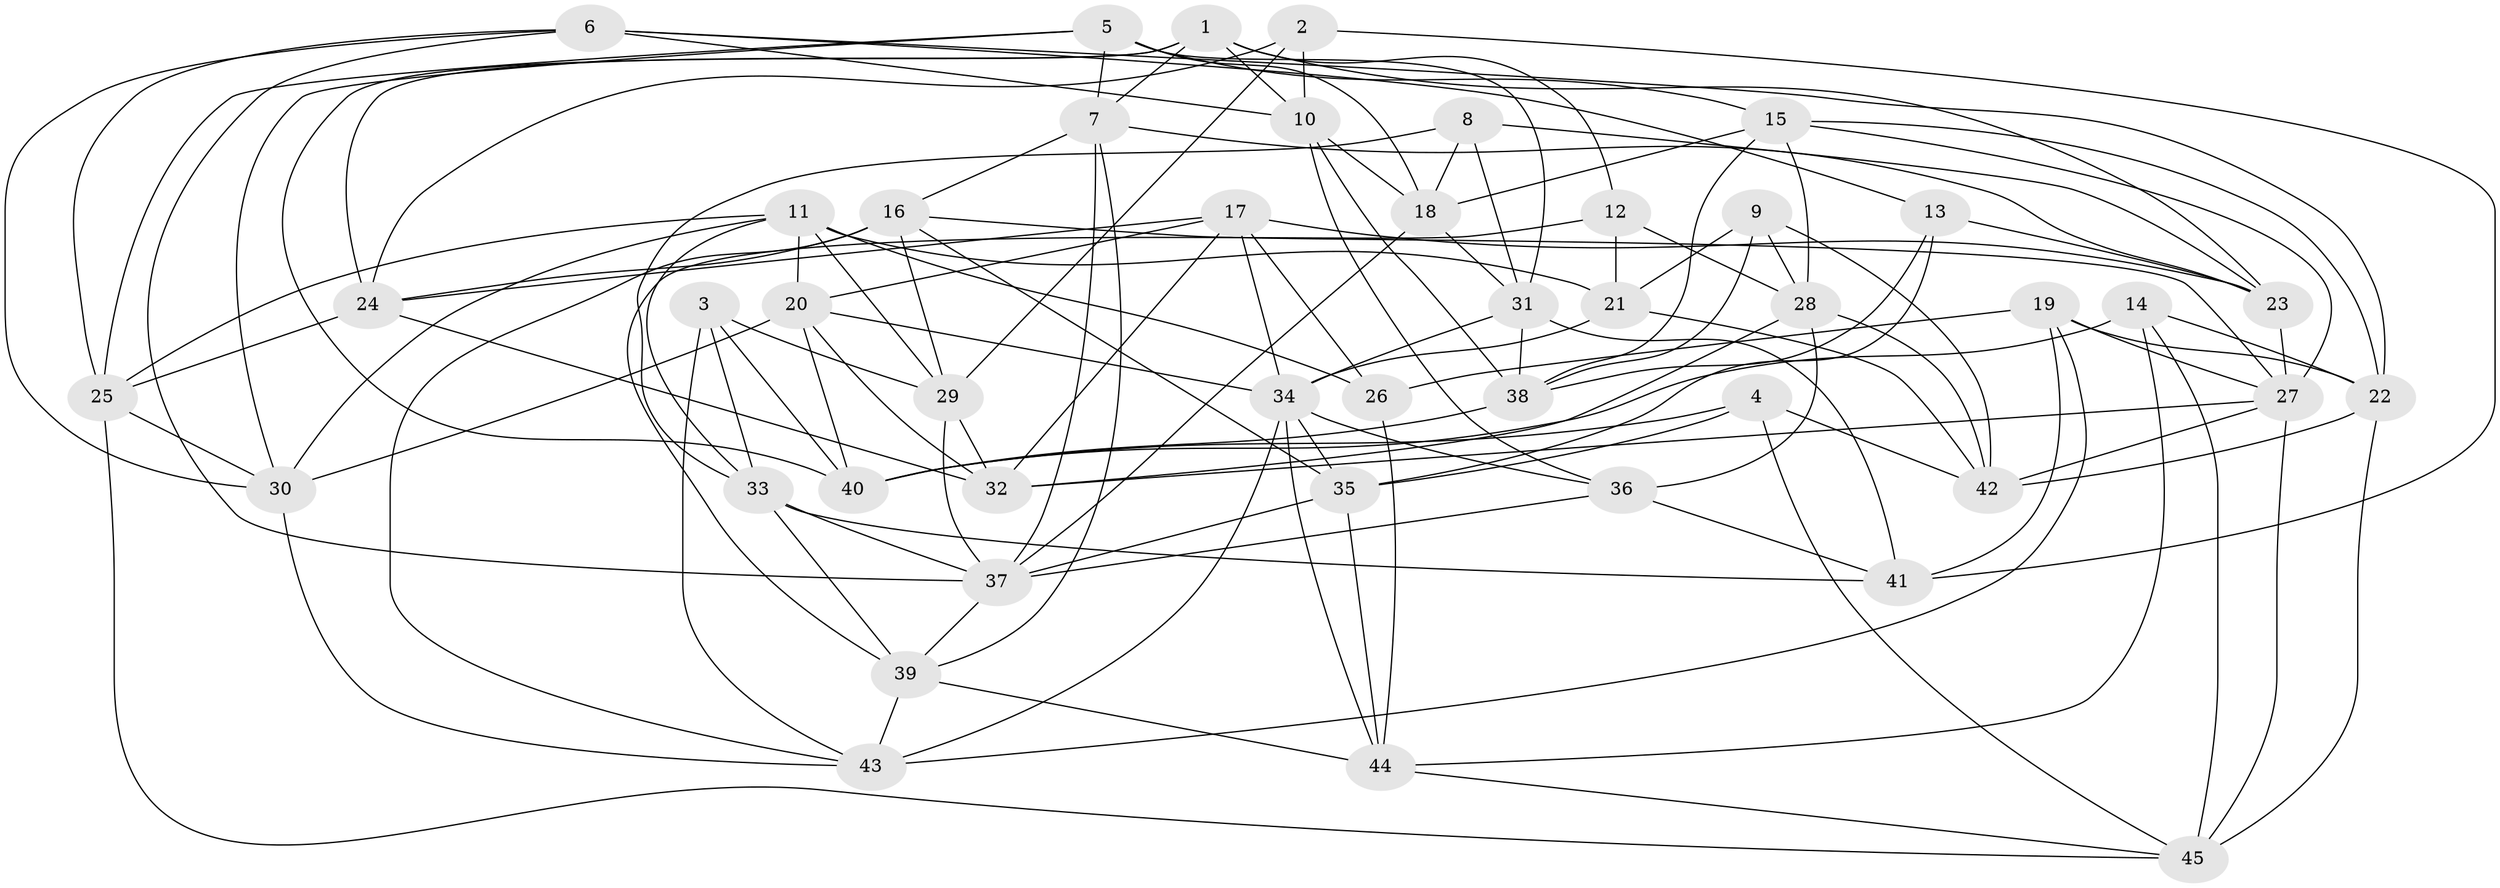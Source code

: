 // original degree distribution, {4: 1.0}
// Generated by graph-tools (version 1.1) at 2025/50/03/09/25 03:50:52]
// undirected, 45 vertices, 127 edges
graph export_dot {
graph [start="1"]
  node [color=gray90,style=filled];
  1;
  2;
  3;
  4;
  5;
  6;
  7;
  8;
  9;
  10;
  11;
  12;
  13;
  14;
  15;
  16;
  17;
  18;
  19;
  20;
  21;
  22;
  23;
  24;
  25;
  26;
  27;
  28;
  29;
  30;
  31;
  32;
  33;
  34;
  35;
  36;
  37;
  38;
  39;
  40;
  41;
  42;
  43;
  44;
  45;
  1 -- 7 [weight=1.0];
  1 -- 10 [weight=1.0];
  1 -- 12 [weight=1.0];
  1 -- 23 [weight=1.0];
  1 -- 24 [weight=1.0];
  1 -- 40 [weight=1.0];
  2 -- 10 [weight=1.0];
  2 -- 24 [weight=1.0];
  2 -- 29 [weight=1.0];
  2 -- 41 [weight=1.0];
  3 -- 29 [weight=1.0];
  3 -- 33 [weight=1.0];
  3 -- 40 [weight=1.0];
  3 -- 43 [weight=1.0];
  4 -- 35 [weight=1.0];
  4 -- 40 [weight=1.0];
  4 -- 42 [weight=1.0];
  4 -- 45 [weight=1.0];
  5 -- 7 [weight=1.0];
  5 -- 15 [weight=1.0];
  5 -- 18 [weight=1.0];
  5 -- 25 [weight=1.0];
  5 -- 30 [weight=1.0];
  5 -- 31 [weight=1.0];
  6 -- 10 [weight=1.0];
  6 -- 13 [weight=1.0];
  6 -- 22 [weight=1.0];
  6 -- 25 [weight=1.0];
  6 -- 30 [weight=1.0];
  6 -- 37 [weight=1.0];
  7 -- 16 [weight=1.0];
  7 -- 23 [weight=1.0];
  7 -- 37 [weight=1.0];
  7 -- 39 [weight=1.0];
  8 -- 18 [weight=1.0];
  8 -- 23 [weight=1.0];
  8 -- 31 [weight=1.0];
  8 -- 33 [weight=1.0];
  9 -- 21 [weight=1.0];
  9 -- 28 [weight=1.0];
  9 -- 38 [weight=1.0];
  9 -- 42 [weight=1.0];
  10 -- 18 [weight=1.0];
  10 -- 36 [weight=1.0];
  10 -- 38 [weight=1.0];
  11 -- 20 [weight=1.0];
  11 -- 21 [weight=2.0];
  11 -- 25 [weight=1.0];
  11 -- 26 [weight=1.0];
  11 -- 29 [weight=1.0];
  11 -- 30 [weight=1.0];
  11 -- 33 [weight=1.0];
  12 -- 21 [weight=1.0];
  12 -- 28 [weight=1.0];
  12 -- 39 [weight=1.0];
  13 -- 23 [weight=1.0];
  13 -- 35 [weight=1.0];
  13 -- 38 [weight=1.0];
  14 -- 22 [weight=1.0];
  14 -- 40 [weight=1.0];
  14 -- 44 [weight=1.0];
  14 -- 45 [weight=1.0];
  15 -- 18 [weight=1.0];
  15 -- 22 [weight=1.0];
  15 -- 27 [weight=1.0];
  15 -- 28 [weight=1.0];
  15 -- 38 [weight=1.0];
  16 -- 24 [weight=1.0];
  16 -- 27 [weight=1.0];
  16 -- 29 [weight=1.0];
  16 -- 35 [weight=1.0];
  16 -- 43 [weight=1.0];
  17 -- 20 [weight=1.0];
  17 -- 23 [weight=1.0];
  17 -- 24 [weight=1.0];
  17 -- 26 [weight=1.0];
  17 -- 32 [weight=1.0];
  17 -- 34 [weight=1.0];
  18 -- 31 [weight=1.0];
  18 -- 37 [weight=1.0];
  19 -- 22 [weight=1.0];
  19 -- 26 [weight=1.0];
  19 -- 27 [weight=2.0];
  19 -- 41 [weight=1.0];
  19 -- 43 [weight=1.0];
  20 -- 30 [weight=1.0];
  20 -- 32 [weight=1.0];
  20 -- 34 [weight=1.0];
  20 -- 40 [weight=1.0];
  21 -- 34 [weight=1.0];
  21 -- 42 [weight=1.0];
  22 -- 42 [weight=1.0];
  22 -- 45 [weight=1.0];
  23 -- 27 [weight=1.0];
  24 -- 25 [weight=1.0];
  24 -- 32 [weight=1.0];
  25 -- 30 [weight=1.0];
  25 -- 45 [weight=1.0];
  26 -- 44 [weight=1.0];
  27 -- 32 [weight=1.0];
  27 -- 42 [weight=1.0];
  27 -- 45 [weight=1.0];
  28 -- 32 [weight=1.0];
  28 -- 36 [weight=1.0];
  28 -- 42 [weight=1.0];
  29 -- 32 [weight=1.0];
  29 -- 37 [weight=1.0];
  30 -- 43 [weight=1.0];
  31 -- 34 [weight=1.0];
  31 -- 38 [weight=1.0];
  31 -- 41 [weight=1.0];
  33 -- 37 [weight=1.0];
  33 -- 39 [weight=1.0];
  33 -- 41 [weight=1.0];
  34 -- 35 [weight=1.0];
  34 -- 36 [weight=1.0];
  34 -- 43 [weight=1.0];
  34 -- 44 [weight=1.0];
  35 -- 37 [weight=1.0];
  35 -- 44 [weight=1.0];
  36 -- 37 [weight=1.0];
  36 -- 41 [weight=2.0];
  37 -- 39 [weight=1.0];
  38 -- 40 [weight=1.0];
  39 -- 43 [weight=1.0];
  39 -- 44 [weight=1.0];
  44 -- 45 [weight=1.0];
}
